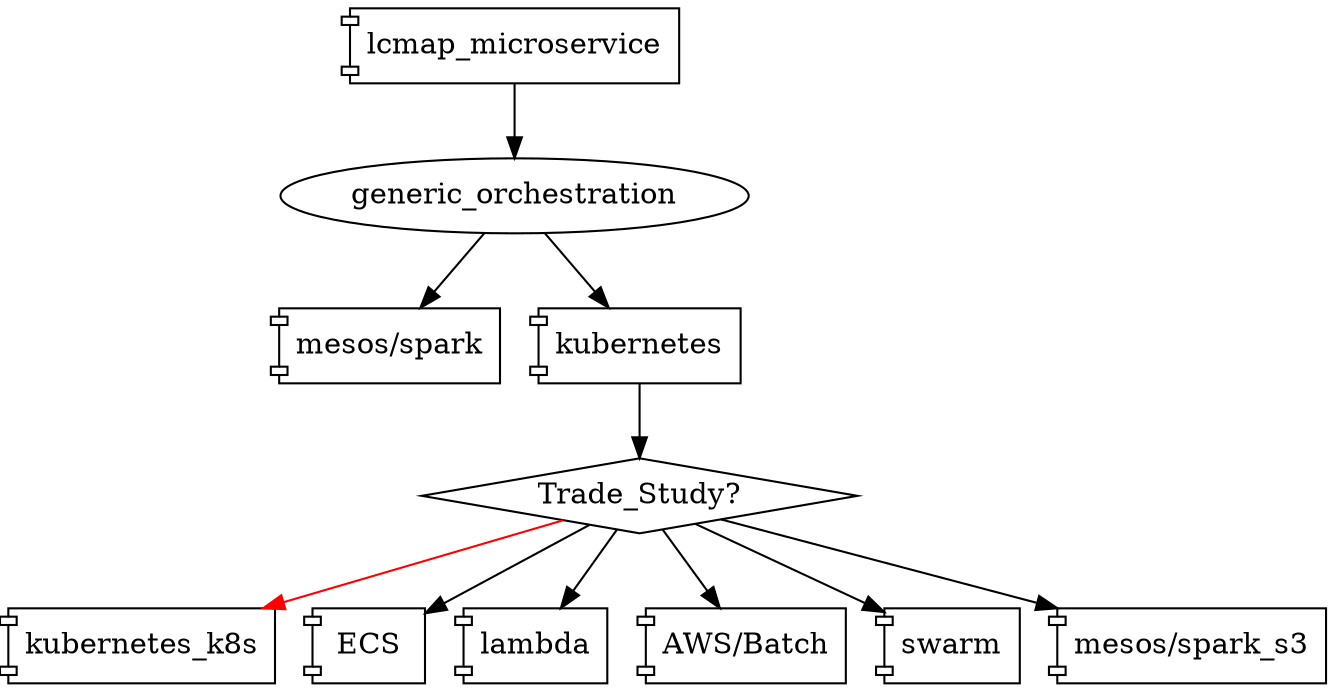 
digraph notion {
node [shape=component]
lcmap_microservice
node [shape=ellipse]
lcmap_microservice -> generic_orchestration 
node [shape=component]
generic_orchestration -> "mesos/spark"
generic_orchestration -> kubernetes
node [shape=diamond]
kubernetes -> "Trade_Study?"
node [shape=component]
"Trade_Study?" -> kubernetes_k8s [color=red]
"Trade_Study?" -> ECS 
"Trade_Study?" -> lambda
"Trade_Study?" -> "AWS/Batch"
"Trade_Study?" -> swarm
"Trade_Study?" -> "mesos/spark_s3"
}

